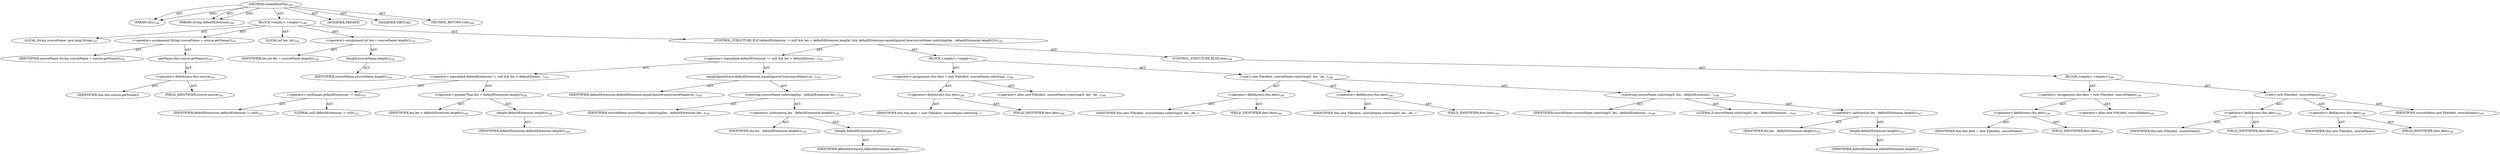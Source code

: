 digraph "createDestFile" {  
"111669149701" [label = <(METHOD,createDestFile)<SUB>140</SUB>> ]
"115964117002" [label = <(PARAM,this)<SUB>140</SUB>> ]
"115964117003" [label = <(PARAM,String defaultExtension)<SUB>140</SUB>> ]
"25769803789" [label = <(BLOCK,&lt;empty&gt;,&lt;empty&gt;)<SUB>140</SUB>> ]
"94489280516" [label = <(LOCAL,String sourceName: java.lang.String)<SUB>141</SUB>> ]
"30064771122" [label = <(&lt;operator&gt;.assignment,String sourceName = source.getName())<SUB>141</SUB>> ]
"68719476774" [label = <(IDENTIFIER,sourceName,String sourceName = source.getName())<SUB>141</SUB>> ]
"30064771123" [label = <(getName,this.source.getName())<SUB>141</SUB>> ]
"30064771124" [label = <(&lt;operator&gt;.fieldAccess,this.source)<SUB>141</SUB>> ]
"68719476775" [label = <(IDENTIFIER,this,this.source.getName())> ]
"55834574858" [label = <(FIELD_IDENTIFIER,source,source)<SUB>141</SUB>> ]
"94489280517" [label = <(LOCAL,int len: int)<SUB>142</SUB>> ]
"30064771125" [label = <(&lt;operator&gt;.assignment,int len = sourceName.length())<SUB>142</SUB>> ]
"68719476776" [label = <(IDENTIFIER,len,int len = sourceName.length())<SUB>142</SUB>> ]
"30064771126" [label = <(length,sourceName.length())<SUB>142</SUB>> ]
"68719476777" [label = <(IDENTIFIER,sourceName,sourceName.length())<SUB>142</SUB>> ]
"47244640261" [label = <(CONTROL_STRUCTURE,IF,if (defaultExtension != null &amp;&amp; len &gt; defaultExtension.length() &amp;&amp; defaultExtension.equalsIgnoreCase(sourceName.substring(len - defaultExtension.length()))))<SUB>143</SUB>> ]
"30064771127" [label = <(&lt;operator&gt;.logicalAnd,defaultExtension != null &amp;&amp; len &gt; defaultExtens...)<SUB>143</SUB>> ]
"30064771128" [label = <(&lt;operator&gt;.logicalAnd,defaultExtension != null &amp;&amp; len &gt; defaultExtens...)<SUB>143</SUB>> ]
"30064771129" [label = <(&lt;operator&gt;.notEquals,defaultExtension != null)<SUB>143</SUB>> ]
"68719476778" [label = <(IDENTIFIER,defaultExtension,defaultExtension != null)<SUB>143</SUB>> ]
"90194313225" [label = <(LITERAL,null,defaultExtension != null)<SUB>143</SUB>> ]
"30064771130" [label = <(&lt;operator&gt;.greaterThan,len &gt; defaultExtension.length())<SUB>144</SUB>> ]
"68719476779" [label = <(IDENTIFIER,len,len &gt; defaultExtension.length())<SUB>144</SUB>> ]
"30064771131" [label = <(length,defaultExtension.length())<SUB>144</SUB>> ]
"68719476780" [label = <(IDENTIFIER,defaultExtension,defaultExtension.length())<SUB>144</SUB>> ]
"30064771132" [label = <(equalsIgnoreCase,defaultExtension.equalsIgnoreCase(sourceName.su...)<SUB>145</SUB>> ]
"68719476781" [label = <(IDENTIFIER,defaultExtension,defaultExtension.equalsIgnoreCase(sourceName.su...)<SUB>145</SUB>> ]
"30064771133" [label = <(substring,sourceName.substring(len - defaultExtension.len...)<SUB>145</SUB>> ]
"68719476782" [label = <(IDENTIFIER,sourceName,sourceName.substring(len - defaultExtension.len...)<SUB>145</SUB>> ]
"30064771134" [label = <(&lt;operator&gt;.subtraction,len - defaultExtension.length())<SUB>145</SUB>> ]
"68719476783" [label = <(IDENTIFIER,len,len - defaultExtension.length())<SUB>145</SUB>> ]
"30064771135" [label = <(length,defaultExtension.length())<SUB>145</SUB>> ]
"68719476784" [label = <(IDENTIFIER,defaultExtension,defaultExtension.length())<SUB>145</SUB>> ]
"25769803790" [label = <(BLOCK,&lt;empty&gt;,&lt;empty&gt;)<SUB>145</SUB>> ]
"30064771136" [label = <(&lt;operator&gt;.assignment,this.dest = new File(dest, sourceName.substring...)<SUB>146</SUB>> ]
"30064771137" [label = <(&lt;operator&gt;.fieldAccess,this.dest)<SUB>146</SUB>> ]
"68719476785" [label = <(IDENTIFIER,this,this.dest = new File(dest, sourceName.substring...)> ]
"55834574859" [label = <(FIELD_IDENTIFIER,dest,dest)<SUB>146</SUB>> ]
"30064771138" [label = <(&lt;operator&gt;.alloc,new File(dest, sourceName.substring(0, len - de...)<SUB>146</SUB>> ]
"30064771139" [label = <(&lt;init&gt;,new File(dest, sourceName.substring(0, len - de...)<SUB>146</SUB>> ]
"30064771140" [label = <(&lt;operator&gt;.fieldAccess,this.dest)<SUB>146</SUB>> ]
"68719476786" [label = <(IDENTIFIER,this,new File(dest, sourceName.substring(0, len - de...)> ]
"55834574860" [label = <(FIELD_IDENTIFIER,dest,dest)<SUB>146</SUB>> ]
"30064771141" [label = <(&lt;operator&gt;.fieldAccess,this.dest)<SUB>146</SUB>> ]
"68719476787" [label = <(IDENTIFIER,this,new File(dest, sourceName.substring(0, len - de...)> ]
"55834574861" [label = <(FIELD_IDENTIFIER,dest,dest)<SUB>146</SUB>> ]
"30064771142" [label = <(substring,sourceName.substring(0, len - defaultExtension....)<SUB>146</SUB>> ]
"68719476788" [label = <(IDENTIFIER,sourceName,sourceName.substring(0, len - defaultExtension....)<SUB>146</SUB>> ]
"90194313226" [label = <(LITERAL,0,sourceName.substring(0, len - defaultExtension....)<SUB>146</SUB>> ]
"30064771143" [label = <(&lt;operator&gt;.subtraction,len - defaultExtension.length())<SUB>147</SUB>> ]
"68719476789" [label = <(IDENTIFIER,len,len - defaultExtension.length())<SUB>147</SUB>> ]
"30064771144" [label = <(length,defaultExtension.length())<SUB>147</SUB>> ]
"68719476790" [label = <(IDENTIFIER,defaultExtension,defaultExtension.length())<SUB>147</SUB>> ]
"47244640262" [label = <(CONTROL_STRUCTURE,ELSE,else)<SUB>148</SUB>> ]
"25769803791" [label = <(BLOCK,&lt;empty&gt;,&lt;empty&gt;)<SUB>148</SUB>> ]
"30064771145" [label = <(&lt;operator&gt;.assignment,this.dest = new File(dest, sourceName))<SUB>149</SUB>> ]
"30064771146" [label = <(&lt;operator&gt;.fieldAccess,this.dest)<SUB>149</SUB>> ]
"68719476791" [label = <(IDENTIFIER,this,this.dest = new File(dest, sourceName))> ]
"55834574862" [label = <(FIELD_IDENTIFIER,dest,dest)<SUB>149</SUB>> ]
"30064771147" [label = <(&lt;operator&gt;.alloc,new File(dest, sourceName))<SUB>149</SUB>> ]
"30064771148" [label = <(&lt;init&gt;,new File(dest, sourceName))<SUB>149</SUB>> ]
"30064771149" [label = <(&lt;operator&gt;.fieldAccess,this.dest)<SUB>149</SUB>> ]
"68719476792" [label = <(IDENTIFIER,this,new File(dest, sourceName))> ]
"55834574863" [label = <(FIELD_IDENTIFIER,dest,dest)<SUB>149</SUB>> ]
"30064771150" [label = <(&lt;operator&gt;.fieldAccess,this.dest)<SUB>149</SUB>> ]
"68719476793" [label = <(IDENTIFIER,this,new File(dest, sourceName))> ]
"55834574864" [label = <(FIELD_IDENTIFIER,dest,dest)<SUB>149</SUB>> ]
"68719476794" [label = <(IDENTIFIER,sourceName,new File(dest, sourceName))<SUB>149</SUB>> ]
"133143986188" [label = <(MODIFIER,PRIVATE)> ]
"133143986189" [label = <(MODIFIER,VIRTUAL)> ]
"128849018885" [label = <(METHOD_RETURN,void)<SUB>140</SUB>> ]
  "111669149701" -> "115964117002"  [ label = "AST: "] 
  "111669149701" -> "115964117003"  [ label = "AST: "] 
  "111669149701" -> "25769803789"  [ label = "AST: "] 
  "111669149701" -> "133143986188"  [ label = "AST: "] 
  "111669149701" -> "133143986189"  [ label = "AST: "] 
  "111669149701" -> "128849018885"  [ label = "AST: "] 
  "25769803789" -> "94489280516"  [ label = "AST: "] 
  "25769803789" -> "30064771122"  [ label = "AST: "] 
  "25769803789" -> "94489280517"  [ label = "AST: "] 
  "25769803789" -> "30064771125"  [ label = "AST: "] 
  "25769803789" -> "47244640261"  [ label = "AST: "] 
  "30064771122" -> "68719476774"  [ label = "AST: "] 
  "30064771122" -> "30064771123"  [ label = "AST: "] 
  "30064771123" -> "30064771124"  [ label = "AST: "] 
  "30064771124" -> "68719476775"  [ label = "AST: "] 
  "30064771124" -> "55834574858"  [ label = "AST: "] 
  "30064771125" -> "68719476776"  [ label = "AST: "] 
  "30064771125" -> "30064771126"  [ label = "AST: "] 
  "30064771126" -> "68719476777"  [ label = "AST: "] 
  "47244640261" -> "30064771127"  [ label = "AST: "] 
  "47244640261" -> "25769803790"  [ label = "AST: "] 
  "47244640261" -> "47244640262"  [ label = "AST: "] 
  "30064771127" -> "30064771128"  [ label = "AST: "] 
  "30064771127" -> "30064771132"  [ label = "AST: "] 
  "30064771128" -> "30064771129"  [ label = "AST: "] 
  "30064771128" -> "30064771130"  [ label = "AST: "] 
  "30064771129" -> "68719476778"  [ label = "AST: "] 
  "30064771129" -> "90194313225"  [ label = "AST: "] 
  "30064771130" -> "68719476779"  [ label = "AST: "] 
  "30064771130" -> "30064771131"  [ label = "AST: "] 
  "30064771131" -> "68719476780"  [ label = "AST: "] 
  "30064771132" -> "68719476781"  [ label = "AST: "] 
  "30064771132" -> "30064771133"  [ label = "AST: "] 
  "30064771133" -> "68719476782"  [ label = "AST: "] 
  "30064771133" -> "30064771134"  [ label = "AST: "] 
  "30064771134" -> "68719476783"  [ label = "AST: "] 
  "30064771134" -> "30064771135"  [ label = "AST: "] 
  "30064771135" -> "68719476784"  [ label = "AST: "] 
  "25769803790" -> "30064771136"  [ label = "AST: "] 
  "25769803790" -> "30064771139"  [ label = "AST: "] 
  "30064771136" -> "30064771137"  [ label = "AST: "] 
  "30064771136" -> "30064771138"  [ label = "AST: "] 
  "30064771137" -> "68719476785"  [ label = "AST: "] 
  "30064771137" -> "55834574859"  [ label = "AST: "] 
  "30064771139" -> "30064771140"  [ label = "AST: "] 
  "30064771139" -> "30064771141"  [ label = "AST: "] 
  "30064771139" -> "30064771142"  [ label = "AST: "] 
  "30064771140" -> "68719476786"  [ label = "AST: "] 
  "30064771140" -> "55834574860"  [ label = "AST: "] 
  "30064771141" -> "68719476787"  [ label = "AST: "] 
  "30064771141" -> "55834574861"  [ label = "AST: "] 
  "30064771142" -> "68719476788"  [ label = "AST: "] 
  "30064771142" -> "90194313226"  [ label = "AST: "] 
  "30064771142" -> "30064771143"  [ label = "AST: "] 
  "30064771143" -> "68719476789"  [ label = "AST: "] 
  "30064771143" -> "30064771144"  [ label = "AST: "] 
  "30064771144" -> "68719476790"  [ label = "AST: "] 
  "47244640262" -> "25769803791"  [ label = "AST: "] 
  "25769803791" -> "30064771145"  [ label = "AST: "] 
  "25769803791" -> "30064771148"  [ label = "AST: "] 
  "30064771145" -> "30064771146"  [ label = "AST: "] 
  "30064771145" -> "30064771147"  [ label = "AST: "] 
  "30064771146" -> "68719476791"  [ label = "AST: "] 
  "30064771146" -> "55834574862"  [ label = "AST: "] 
  "30064771148" -> "30064771149"  [ label = "AST: "] 
  "30064771148" -> "30064771150"  [ label = "AST: "] 
  "30064771148" -> "68719476794"  [ label = "AST: "] 
  "30064771149" -> "68719476792"  [ label = "AST: "] 
  "30064771149" -> "55834574863"  [ label = "AST: "] 
  "30064771150" -> "68719476793"  [ label = "AST: "] 
  "30064771150" -> "55834574864"  [ label = "AST: "] 
  "111669149701" -> "115964117002"  [ label = "DDG: "] 
  "111669149701" -> "115964117003"  [ label = "DDG: "] 
}
